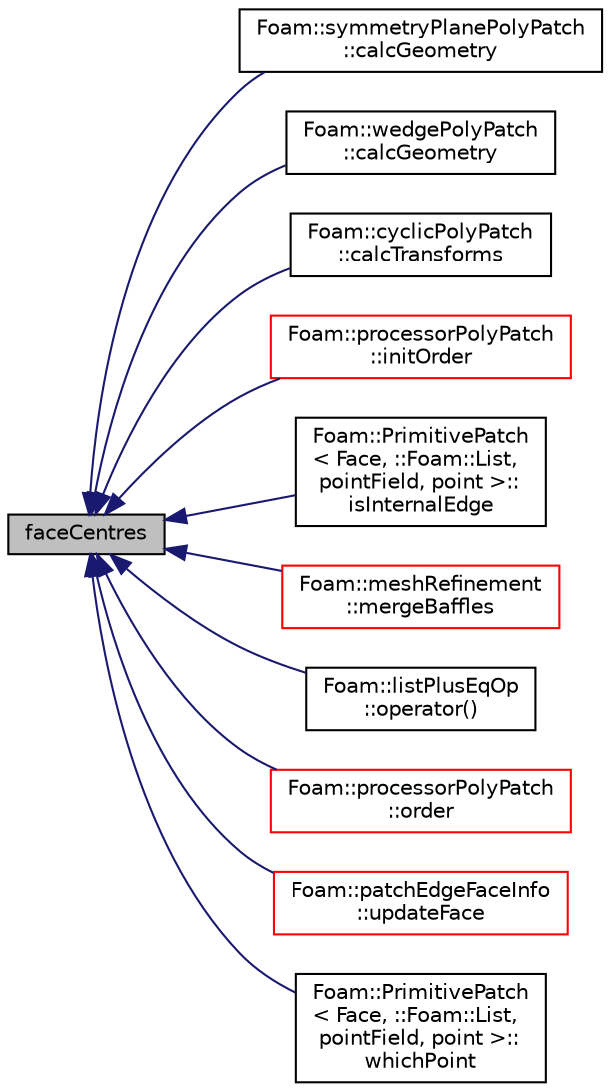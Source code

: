 digraph "faceCentres"
{
  bgcolor="transparent";
  edge [fontname="Helvetica",fontsize="10",labelfontname="Helvetica",labelfontsize="10"];
  node [fontname="Helvetica",fontsize="10",shape=record];
  rankdir="LR";
  Node3102 [label="faceCentres",height=0.2,width=0.4,color="black", fillcolor="grey75", style="filled", fontcolor="black"];
  Node3102 -> Node3103 [dir="back",color="midnightblue",fontsize="10",style="solid",fontname="Helvetica"];
  Node3103 [label="Foam::symmetryPlanePolyPatch\l::calcGeometry",height=0.2,width=0.4,color="black",URL="$a28621.html#a58bb4c0382e9ee570811fb3f005a0a97",tooltip="Calculate the patch geometry. "];
  Node3102 -> Node3104 [dir="back",color="midnightblue",fontsize="10",style="solid",fontname="Helvetica"];
  Node3104 [label="Foam::wedgePolyPatch\l::calcGeometry",height=0.2,width=0.4,color="black",URL="$a28625.html#a58bb4c0382e9ee570811fb3f005a0a97",tooltip="Calculate the patch geometry. "];
  Node3102 -> Node3105 [dir="back",color="midnightblue",fontsize="10",style="solid",fontname="Helvetica"];
  Node3105 [label="Foam::cyclicPolyPatch\l::calcTransforms",height=0.2,width=0.4,color="black",URL="$a28589.html#afb48497736bbafb1fbb000cd218d1779",tooltip="Recalculate the transformation tensors. "];
  Node3102 -> Node3106 [dir="back",color="midnightblue",fontsize="10",style="solid",fontname="Helvetica"];
  Node3106 [label="Foam::processorPolyPatch\l::initOrder",height=0.2,width=0.4,color="red",URL="$a28609.html#a644d6229ea284692666de14387870409",tooltip="Initialize ordering for primitivePatch. Does not. "];
  Node3102 -> Node3114 [dir="back",color="midnightblue",fontsize="10",style="solid",fontname="Helvetica"];
  Node3114 [label="Foam::PrimitivePatch\l\< Face, ::Foam::List,\l pointField, point \>::\lisInternalEdge",height=0.2,width=0.4,color="black",URL="$a28693.html#ac2458a175e66b555e443539d6c726e06",tooltip="Is internal edge? "];
  Node3102 -> Node3115 [dir="back",color="midnightblue",fontsize="10",style="solid",fontname="Helvetica"];
  Node3115 [label="Foam::meshRefinement\l::mergeBaffles",height=0.2,width=0.4,color="red",URL="$a25857.html#aa959f1ef1377d3a4eaac5ff099280e50",tooltip="Merge baffles. Gets pairs of faces. "];
  Node3102 -> Node3120 [dir="back",color="midnightblue",fontsize="10",style="solid",fontname="Helvetica"];
  Node3120 [label="Foam::listPlusEqOp\l::operator()",height=0.2,width=0.4,color="black",URL="$a25925.html#a2bca5855a51bffee2f0fe2aacc4aba10"];
  Node3102 -> Node3121 [dir="back",color="midnightblue",fontsize="10",style="solid",fontname="Helvetica"];
  Node3121 [label="Foam::processorPolyPatch\l::order",height=0.2,width=0.4,color="red",URL="$a28609.html#aa9533329384a73e819a040bcde1b4b3d",tooltip="Return new ordering for primitivePatch. "];
  Node3102 -> Node3124 [dir="back",color="midnightblue",fontsize="10",style="solid",fontname="Helvetica"];
  Node3124 [label="Foam::patchEdgeFaceInfo\l::updateFace",height=0.2,width=0.4,color="red",URL="$a25953.html#af1139bce5f258d929d5dc738f5410e54",tooltip="Influence of edge on face. "];
  Node3102 -> Node3126 [dir="back",color="midnightblue",fontsize="10",style="solid",fontname="Helvetica"];
  Node3126 [label="Foam::PrimitivePatch\l\< Face, ::Foam::List,\l pointField, point \>::\lwhichPoint",height=0.2,width=0.4,color="black",URL="$a28693.html#aace943c3eb823df6cbbf5e90d92eeec3",tooltip="Given a global point index, return the local point index. "];
}
